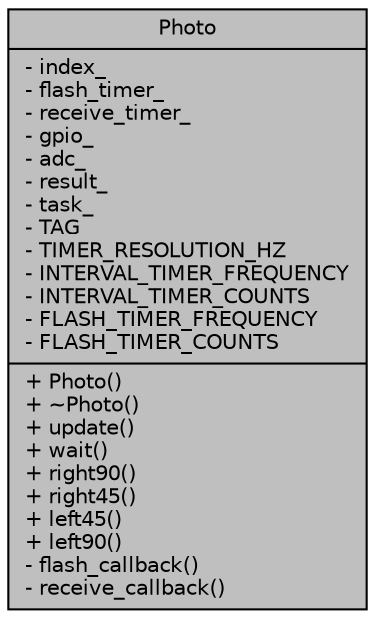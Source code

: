 digraph "Photo"
{
 // LATEX_PDF_SIZE
  edge [fontname="Helvetica",fontsize="10",labelfontname="Helvetica",labelfontsize="10"];
  node [fontname="Helvetica",fontsize="10",shape=record];
  Node1 [label="{Photo\n|- index_\l- flash_timer_\l- receive_timer_\l- gpio_\l- adc_\l- result_\l- task_\l- TAG\l- TIMER_RESOLUTION_HZ\l- INTERVAL_TIMER_FREQUENCY\l- INTERVAL_TIMER_COUNTS\l- FLASH_TIMER_FREQUENCY\l- FLASH_TIMER_COUNTS\l|+ Photo()\l+ ~Photo()\l+ update()\l+ wait()\l+ right90()\l+ right45()\l+ left45()\l+ left90()\l- flash_callback()\l- receive_callback()\l}",height=0.2,width=0.4,color="black", fillcolor="grey75", style="filled", fontcolor="black",tooltip=" "];
}
